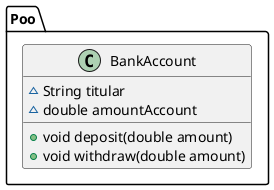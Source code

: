 @startuml
class Poo.BankAccount {
    ~ String titular
    ~ double amountAccount
    + void deposit(double amount)
    + void withdraw(double amount)
}
@enduml